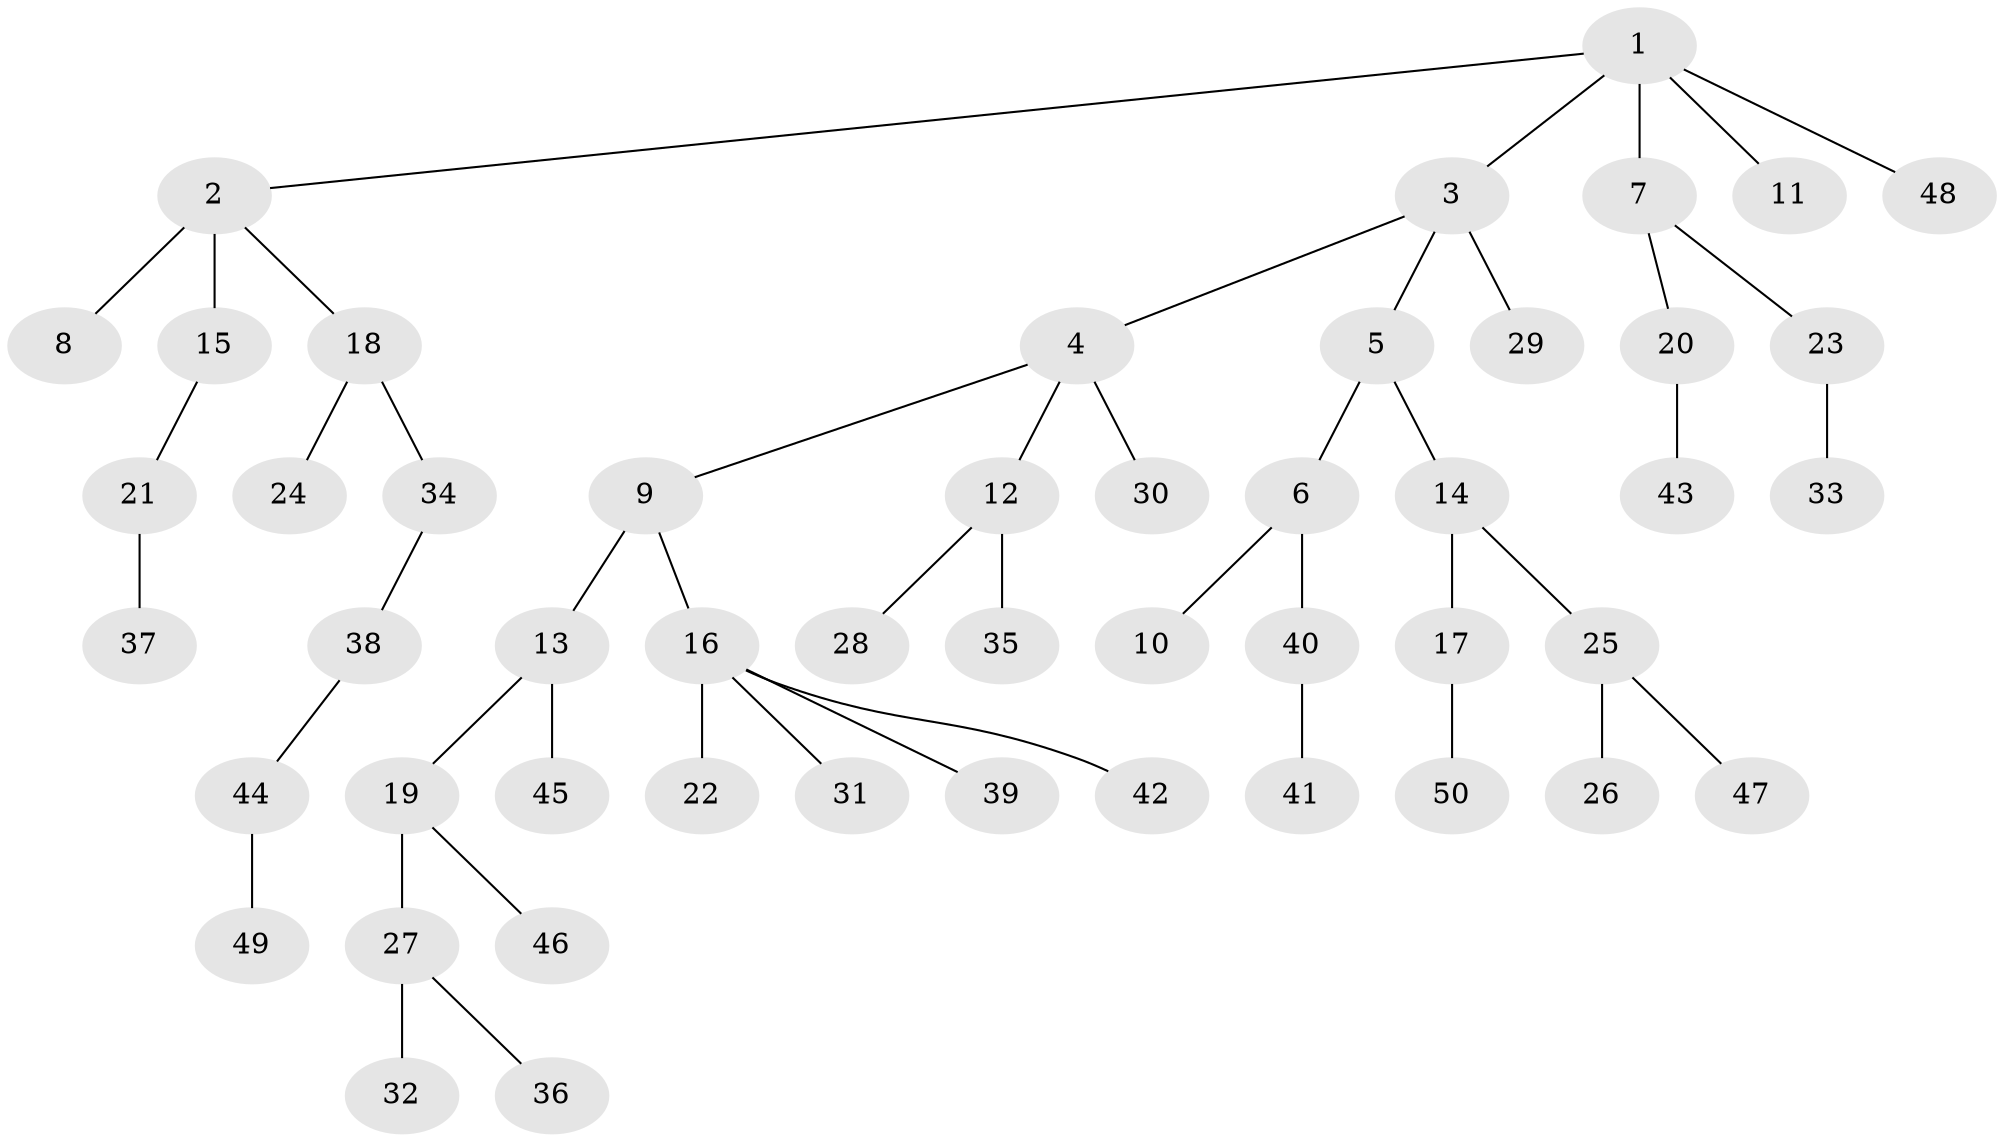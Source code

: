// original degree distribution, {8: 0.010416666666666666, 4: 0.0625, 5: 0.03125, 3: 0.11458333333333333, 2: 0.2604166666666667, 1: 0.5, 6: 0.020833333333333332}
// Generated by graph-tools (version 1.1) at 2025/51/03/04/25 22:51:27]
// undirected, 50 vertices, 49 edges
graph export_dot {
  node [color=gray90,style=filled];
  1;
  2;
  3;
  4;
  5;
  6;
  7;
  8;
  9;
  10;
  11;
  12;
  13;
  14;
  15;
  16;
  17;
  18;
  19;
  20;
  21;
  22;
  23;
  24;
  25;
  26;
  27;
  28;
  29;
  30;
  31;
  32;
  33;
  34;
  35;
  36;
  37;
  38;
  39;
  40;
  41;
  42;
  43;
  44;
  45;
  46;
  47;
  48;
  49;
  50;
  1 -- 2 [weight=1.0];
  1 -- 3 [weight=1.0];
  1 -- 7 [weight=3.0];
  1 -- 11 [weight=1.0];
  1 -- 48 [weight=1.0];
  2 -- 8 [weight=2.0];
  2 -- 15 [weight=1.0];
  2 -- 18 [weight=1.0];
  3 -- 4 [weight=1.0];
  3 -- 5 [weight=1.0];
  3 -- 29 [weight=1.0];
  4 -- 9 [weight=1.0];
  4 -- 12 [weight=1.0];
  4 -- 30 [weight=1.0];
  5 -- 6 [weight=1.0];
  5 -- 14 [weight=3.0];
  6 -- 10 [weight=1.0];
  6 -- 40 [weight=1.0];
  7 -- 20 [weight=1.0];
  7 -- 23 [weight=1.0];
  9 -- 13 [weight=2.0];
  9 -- 16 [weight=1.0];
  12 -- 28 [weight=1.0];
  12 -- 35 [weight=2.0];
  13 -- 19 [weight=1.0];
  13 -- 45 [weight=1.0];
  14 -- 17 [weight=1.0];
  14 -- 25 [weight=1.0];
  15 -- 21 [weight=1.0];
  16 -- 22 [weight=1.0];
  16 -- 31 [weight=1.0];
  16 -- 39 [weight=1.0];
  16 -- 42 [weight=1.0];
  17 -- 50 [weight=1.0];
  18 -- 24 [weight=1.0];
  18 -- 34 [weight=1.0];
  19 -- 27 [weight=1.0];
  19 -- 46 [weight=1.0];
  20 -- 43 [weight=1.0];
  21 -- 37 [weight=1.0];
  23 -- 33 [weight=1.0];
  25 -- 26 [weight=1.0];
  25 -- 47 [weight=1.0];
  27 -- 32 [weight=2.0];
  27 -- 36 [weight=1.0];
  34 -- 38 [weight=1.0];
  38 -- 44 [weight=1.0];
  40 -- 41 [weight=1.0];
  44 -- 49 [weight=2.0];
}

